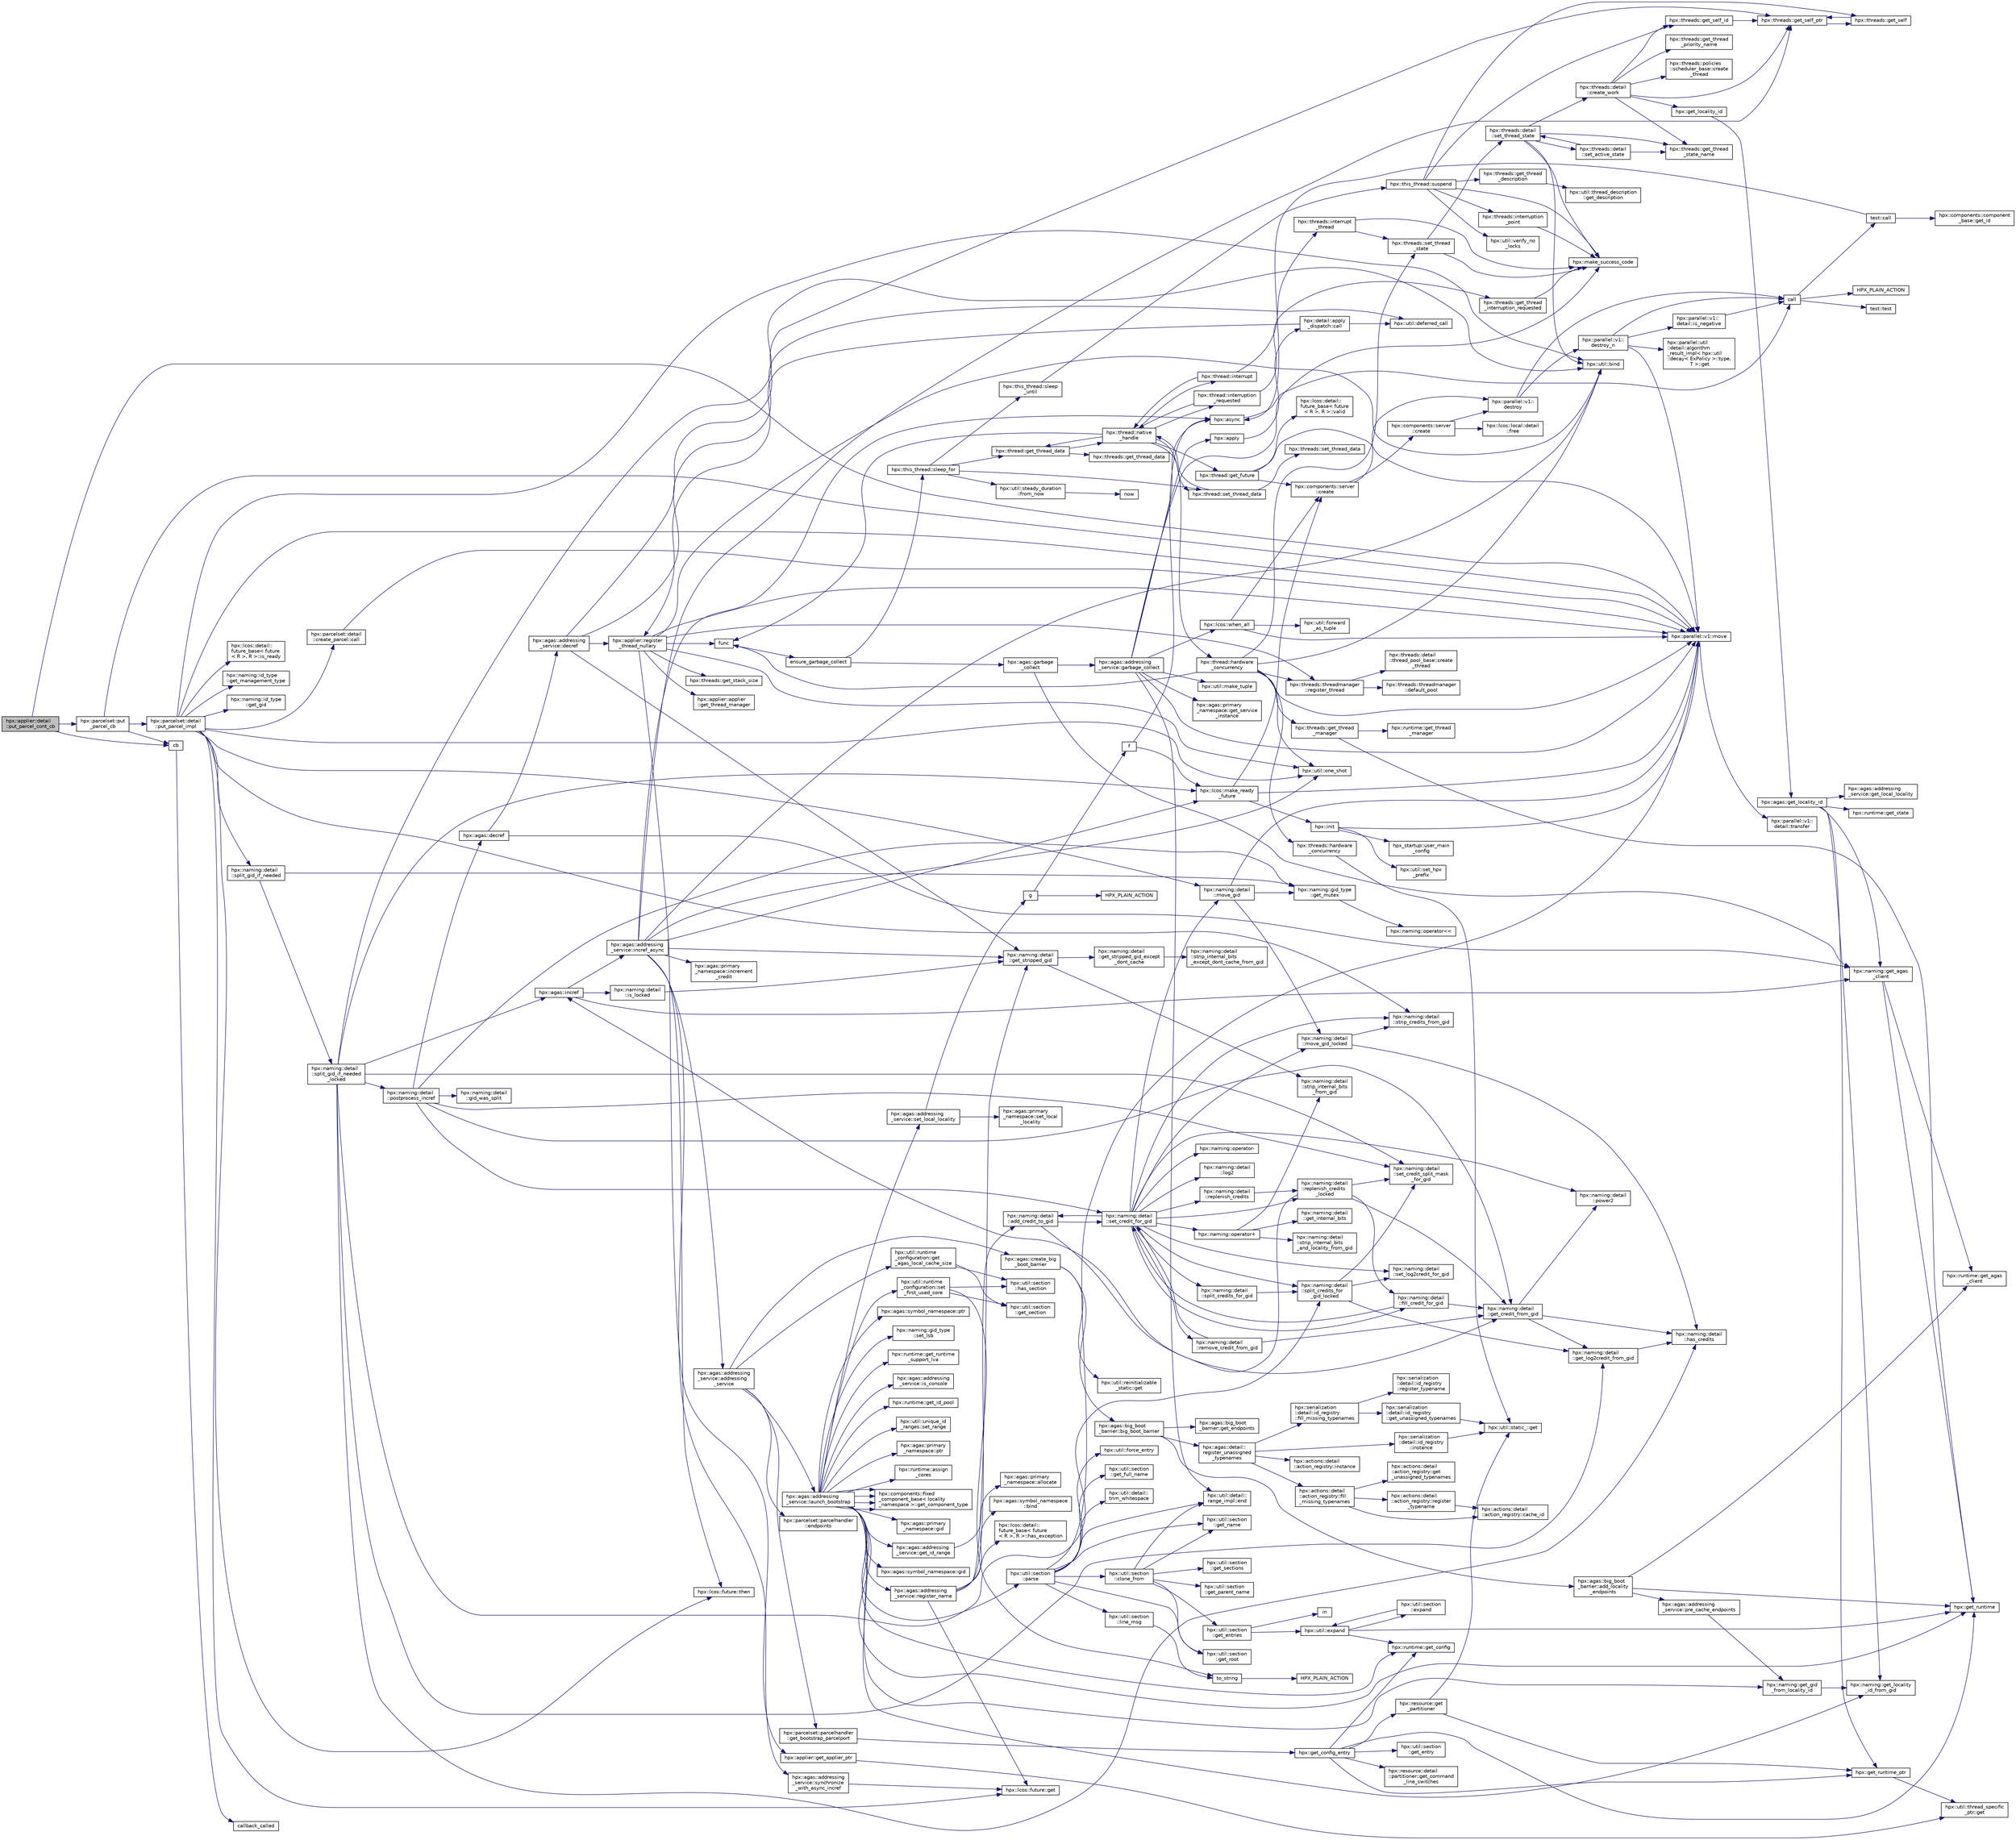 digraph "hpx::applier::detail::put_parcel_cont_cb"
{
  edge [fontname="Helvetica",fontsize="10",labelfontname="Helvetica",labelfontsize="10"];
  node [fontname="Helvetica",fontsize="10",shape=record];
  rankdir="LR";
  Node1343 [label="hpx::applier::detail\l::put_parcel_cont_cb",height=0.2,width=0.4,color="black", fillcolor="grey75", style="filled", fontcolor="black"];
  Node1343 -> Node1344 [color="midnightblue",fontsize="10",style="solid",fontname="Helvetica"];
  Node1344 [label="hpx::parcelset::put\l_parcel_cb",height=0.2,width=0.4,color="black", fillcolor="white", style="filled",URL="$d4/d41/namespacehpx_1_1parcelset.html#a44a60f48094a44cbb7f52b7807dc56ff"];
  Node1344 -> Node1345 [color="midnightblue",fontsize="10",style="solid",fontname="Helvetica"];
  Node1345 [label="hpx::parcelset::detail\l::put_parcel_impl",height=0.2,width=0.4,color="black", fillcolor="white", style="filled",URL="$dc/d4e/namespacehpx_1_1parcelset_1_1detail.html#a0dfe29365976960c7f5db6388e8ce603"];
  Node1345 -> Node1346 [color="midnightblue",fontsize="10",style="solid",fontname="Helvetica"];
  Node1346 [label="hpx::naming::id_type\l::get_management_type",height=0.2,width=0.4,color="black", fillcolor="white", style="filled",URL="$db/dee/structhpx_1_1naming_1_1id__type.html#a84fabf15e9dc17e27f7e58c8a4d05cff"];
  Node1345 -> Node1347 [color="midnightblue",fontsize="10",style="solid",fontname="Helvetica"];
  Node1347 [label="hpx::naming::id_type\l::get_gid",height=0.2,width=0.4,color="black", fillcolor="white", style="filled",URL="$db/dee/structhpx_1_1naming_1_1id__type.html#a0375af42ca6b0ff79e627d91bfae571b"];
  Node1345 -> Node1348 [color="midnightblue",fontsize="10",style="solid",fontname="Helvetica"];
  Node1348 [label="hpx::naming::detail\l::strip_credits_from_gid",height=0.2,width=0.4,color="black", fillcolor="white", style="filled",URL="$d5/d18/namespacehpx_1_1naming_1_1detail.html#a422b12b60e5f7844b224dd68cf8cae8e"];
  Node1345 -> Node1349 [color="midnightblue",fontsize="10",style="solid",fontname="Helvetica"];
  Node1349 [label="hpx::parcelset::detail\l::create_parcel::call",height=0.2,width=0.4,color="black", fillcolor="white", style="filled",URL="$d1/d78/structhpx_1_1parcelset_1_1detail_1_1create__parcel.html#a62b65942f923f68ecf7217b8d48c1157"];
  Node1349 -> Node1350 [color="midnightblue",fontsize="10",style="solid",fontname="Helvetica"];
  Node1350 [label="hpx::parallel::v1::move",height=0.2,width=0.4,color="black", fillcolor="white", style="filled",URL="$db/db9/namespacehpx_1_1parallel_1_1v1.html#aa7c4ede081ce786c9d1eb1adff495cfc"];
  Node1350 -> Node1351 [color="midnightblue",fontsize="10",style="solid",fontname="Helvetica"];
  Node1351 [label="hpx::parallel::v1::\ldetail::transfer",height=0.2,width=0.4,color="black", fillcolor="white", style="filled",URL="$d2/ddd/namespacehpx_1_1parallel_1_1v1_1_1detail.html#ab1b56a05e1885ca7cc7ffa1804dd2f3c"];
  Node1345 -> Node1350 [color="midnightblue",fontsize="10",style="solid",fontname="Helvetica"];
  Node1345 -> Node1352 [color="midnightblue",fontsize="10",style="solid",fontname="Helvetica"];
  Node1352 [label="hpx::naming::detail\l::move_gid",height=0.2,width=0.4,color="black", fillcolor="white", style="filled",URL="$d5/d18/namespacehpx_1_1naming_1_1detail.html#aade6b5eb4f9361377b0a427cd8bffdca"];
  Node1352 -> Node1353 [color="midnightblue",fontsize="10",style="solid",fontname="Helvetica"];
  Node1353 [label="hpx::naming::gid_type\l::get_mutex",height=0.2,width=0.4,color="black", fillcolor="white", style="filled",URL="$d3/d67/structhpx_1_1naming_1_1gid__type.html#a25f1f7d247b4ec6e77e577400bbbc18f"];
  Node1353 -> Node1354 [color="midnightblue",fontsize="10",style="solid",fontname="Helvetica"];
  Node1354 [label="hpx::naming::operator\<\<",height=0.2,width=0.4,color="black", fillcolor="white", style="filled",URL="$d4/dc9/namespacehpx_1_1naming.html#ad9103d927583be9fcc218e045ad2a6e6"];
  Node1352 -> Node1355 [color="midnightblue",fontsize="10",style="solid",fontname="Helvetica"];
  Node1355 [label="hpx::naming::detail\l::move_gid_locked",height=0.2,width=0.4,color="black", fillcolor="white", style="filled",URL="$d5/d18/namespacehpx_1_1naming_1_1detail.html#ade50f3a7ea7970594a107017d9781f45"];
  Node1355 -> Node1356 [color="midnightblue",fontsize="10",style="solid",fontname="Helvetica"];
  Node1356 [label="hpx::naming::detail\l::has_credits",height=0.2,width=0.4,color="black", fillcolor="white", style="filled",URL="$d5/d18/namespacehpx_1_1naming_1_1detail.html#afb823cf706d95f298c25af22fe39653b"];
  Node1355 -> Node1348 [color="midnightblue",fontsize="10",style="solid",fontname="Helvetica"];
  Node1352 -> Node1350 [color="midnightblue",fontsize="10",style="solid",fontname="Helvetica"];
  Node1345 -> Node1357 [color="midnightblue",fontsize="10",style="solid",fontname="Helvetica"];
  Node1357 [label="hpx::naming::detail\l::split_gid_if_needed",height=0.2,width=0.4,color="black", fillcolor="white", style="filled",URL="$d5/d18/namespacehpx_1_1naming_1_1detail.html#a106949fcb9087fb6bdca67d048d6568f"];
  Node1357 -> Node1353 [color="midnightblue",fontsize="10",style="solid",fontname="Helvetica"];
  Node1357 -> Node1358 [color="midnightblue",fontsize="10",style="solid",fontname="Helvetica"];
  Node1358 [label="hpx::naming::detail\l::split_gid_if_needed\l_locked",height=0.2,width=0.4,color="black", fillcolor="white", style="filled",URL="$d5/d18/namespacehpx_1_1naming_1_1detail.html#a8a41d874bb719f702a76d483293d9d56"];
  Node1358 -> Node1356 [color="midnightblue",fontsize="10",style="solid",fontname="Helvetica"];
  Node1358 -> Node1359 [color="midnightblue",fontsize="10",style="solid",fontname="Helvetica"];
  Node1359 [label="hpx::naming::detail\l::get_log2credit_from_gid",height=0.2,width=0.4,color="black", fillcolor="white", style="filled",URL="$d5/d18/namespacehpx_1_1naming_1_1detail.html#a65b5a75f9576e0c15d372d20f0ed37d0"];
  Node1359 -> Node1356 [color="midnightblue",fontsize="10",style="solid",fontname="Helvetica"];
  Node1358 -> Node1360 [color="midnightblue",fontsize="10",style="solid",fontname="Helvetica"];
  Node1360 [label="hpx::naming::detail\l::set_credit_split_mask\l_for_gid",height=0.2,width=0.4,color="black", fillcolor="white", style="filled",URL="$d5/d18/namespacehpx_1_1naming_1_1detail.html#a514fb4fd603d267bd438c27ea2fb1e7d"];
  Node1358 -> Node1361 [color="midnightblue",fontsize="10",style="solid",fontname="Helvetica"];
  Node1361 [label="hpx::agas::incref",height=0.2,width=0.4,color="black", fillcolor="white", style="filled",URL="$dc/d54/namespacehpx_1_1agas.html#aad81d2ea721c1a5692e243ef07bf164f"];
  Node1361 -> Node1362 [color="midnightblue",fontsize="10",style="solid",fontname="Helvetica"];
  Node1362 [label="hpx::naming::detail\l::is_locked",height=0.2,width=0.4,color="black", fillcolor="white", style="filled",URL="$d5/d18/namespacehpx_1_1naming_1_1detail.html#a721ab5a11bd11a37b0c905ea3fe0a6d7"];
  Node1362 -> Node1363 [color="midnightblue",fontsize="10",style="solid",fontname="Helvetica"];
  Node1363 [label="hpx::naming::detail\l::get_stripped_gid",height=0.2,width=0.4,color="black", fillcolor="white", style="filled",URL="$d5/d18/namespacehpx_1_1naming_1_1detail.html#ad3a849cb7ebd5dccf9aefadccc21dd89"];
  Node1363 -> Node1364 [color="midnightblue",fontsize="10",style="solid",fontname="Helvetica"];
  Node1364 [label="hpx::naming::detail\l::strip_internal_bits\l_from_gid",height=0.2,width=0.4,color="black", fillcolor="white", style="filled",URL="$d5/d18/namespacehpx_1_1naming_1_1detail.html#a95cca4d4bc82a9da3e804b225b03dfaf"];
  Node1363 -> Node1365 [color="midnightblue",fontsize="10",style="solid",fontname="Helvetica"];
  Node1365 [label="hpx::naming::detail\l::get_stripped_gid_except\l_dont_cache",height=0.2,width=0.4,color="black", fillcolor="white", style="filled",URL="$d5/d18/namespacehpx_1_1naming_1_1detail.html#a1ab848588112d0f7fac377a15692c9cc"];
  Node1365 -> Node1366 [color="midnightblue",fontsize="10",style="solid",fontname="Helvetica"];
  Node1366 [label="hpx::naming::detail\l::strip_internal_bits\l_except_dont_cache_from_gid",height=0.2,width=0.4,color="black", fillcolor="white", style="filled",URL="$d5/d18/namespacehpx_1_1naming_1_1detail.html#aabeb51a92376c6bfb9cf31bf9ff0c4cc"];
  Node1361 -> Node1367 [color="midnightblue",fontsize="10",style="solid",fontname="Helvetica"];
  Node1367 [label="hpx::naming::get_agas\l_client",height=0.2,width=0.4,color="black", fillcolor="white", style="filled",URL="$d4/dc9/namespacehpx_1_1naming.html#a0408fffd5d34b620712a801b0ae3b032"];
  Node1367 -> Node1368 [color="midnightblue",fontsize="10",style="solid",fontname="Helvetica"];
  Node1368 [label="hpx::get_runtime",height=0.2,width=0.4,color="black", fillcolor="white", style="filled",URL="$d8/d83/namespacehpx.html#aef902cc6c7dd3b9fbadf34d1e850a070"];
  Node1367 -> Node1369 [color="midnightblue",fontsize="10",style="solid",fontname="Helvetica"];
  Node1369 [label="hpx::runtime::get_agas\l_client",height=0.2,width=0.4,color="black", fillcolor="white", style="filled",URL="$d0/d7b/classhpx_1_1runtime.html#aeb5dddd30d6b9861669af8ad44d1a96a"];
  Node1361 -> Node1370 [color="midnightblue",fontsize="10",style="solid",fontname="Helvetica"];
  Node1370 [label="hpx::agas::addressing\l_service::incref_async",height=0.2,width=0.4,color="black", fillcolor="white", style="filled",URL="$db/d58/structhpx_1_1agas_1_1addressing__service.html#adae9df2634cf648f129f203c3678c1c1",tooltip="Increment the global reference count for the given id. "];
  Node1370 -> Node1363 [color="midnightblue",fontsize="10",style="solid",fontname="Helvetica"];
  Node1370 -> Node1371 [color="midnightblue",fontsize="10",style="solid",fontname="Helvetica"];
  Node1371 [label="hpx::threads::get_self_ptr",height=0.2,width=0.4,color="black", fillcolor="white", style="filled",URL="$d7/d28/namespacehpx_1_1threads.html#a22877ae347ad884cde3a51397dad6c53"];
  Node1371 -> Node1372 [color="midnightblue",fontsize="10",style="solid",fontname="Helvetica"];
  Node1372 [label="hpx::threads::get_self",height=0.2,width=0.4,color="black", fillcolor="white", style="filled",URL="$d7/d28/namespacehpx_1_1threads.html#a07daf4d6d29233f20d66d41ab7b5b8e8"];
  Node1372 -> Node1371 [color="midnightblue",fontsize="10",style="solid",fontname="Helvetica"];
  Node1370 -> Node1373 [color="midnightblue",fontsize="10",style="solid",fontname="Helvetica"];
  Node1373 [label="hpx::agas::addressing\l_service::addressing\l_service",height=0.2,width=0.4,color="black", fillcolor="white", style="filled",URL="$db/d58/structhpx_1_1agas_1_1addressing__service.html#a4cd885b12c530009f44f7372c197d54f"];
  Node1373 -> Node1374 [color="midnightblue",fontsize="10",style="solid",fontname="Helvetica"];
  Node1374 [label="hpx::util::runtime\l_configuration::get\l_agas_local_cache_size",height=0.2,width=0.4,color="black", fillcolor="white", style="filled",URL="$d8/d70/classhpx_1_1util_1_1runtime__configuration.html#a5fc409d10bc5e063fde7992fb2d8eefe"];
  Node1374 -> Node1375 [color="midnightblue",fontsize="10",style="solid",fontname="Helvetica"];
  Node1375 [label="hpx::util::section\l::has_section",height=0.2,width=0.4,color="black", fillcolor="white", style="filled",URL="$dd/de4/classhpx_1_1util_1_1section.html#a2ef0091925e5c2e3fda235bff644cdb4"];
  Node1374 -> Node1376 [color="midnightblue",fontsize="10",style="solid",fontname="Helvetica"];
  Node1376 [label="hpx::util::section\l::get_section",height=0.2,width=0.4,color="black", fillcolor="white", style="filled",URL="$dd/de4/classhpx_1_1util_1_1section.html#a3506cc01fb5453b2176f4747352c5517"];
  Node1373 -> Node1377 [color="midnightblue",fontsize="10",style="solid",fontname="Helvetica"];
  Node1377 [label="hpx::parcelset::parcelhandler\l::get_bootstrap_parcelport",height=0.2,width=0.4,color="black", fillcolor="white", style="filled",URL="$d4/d2f/classhpx_1_1parcelset_1_1parcelhandler.html#aac412291f000080f2496f288b97b7859"];
  Node1377 -> Node1378 [color="midnightblue",fontsize="10",style="solid",fontname="Helvetica"];
  Node1378 [label="hpx::get_config_entry",height=0.2,width=0.4,color="black", fillcolor="white", style="filled",URL="$d8/d83/namespacehpx.html#a097240e6744bc8905f708932da401835",tooltip="Retrieve the string value of a configuration entry given by key. "];
  Node1378 -> Node1379 [color="midnightblue",fontsize="10",style="solid",fontname="Helvetica"];
  Node1379 [label="hpx::get_runtime_ptr",height=0.2,width=0.4,color="black", fillcolor="white", style="filled",URL="$d8/d83/namespacehpx.html#af29daf2bb3e01b4d6495a1742b6cce64"];
  Node1379 -> Node1380 [color="midnightblue",fontsize="10",style="solid",fontname="Helvetica"];
  Node1380 [label="hpx::util::thread_specific\l_ptr::get",height=0.2,width=0.4,color="black", fillcolor="white", style="filled",URL="$d4/d4c/structhpx_1_1util_1_1thread__specific__ptr.html#a3b27d8520710478aa41d1f74206bdba9"];
  Node1378 -> Node1368 [color="midnightblue",fontsize="10",style="solid",fontname="Helvetica"];
  Node1378 -> Node1381 [color="midnightblue",fontsize="10",style="solid",fontname="Helvetica"];
  Node1381 [label="hpx::runtime::get_config",height=0.2,width=0.4,color="black", fillcolor="white", style="filled",URL="$d0/d7b/classhpx_1_1runtime.html#a0bfe0241e54b1fe1dd4ec181d944de43",tooltip="access configuration information "];
  Node1378 -> Node1382 [color="midnightblue",fontsize="10",style="solid",fontname="Helvetica"];
  Node1382 [label="hpx::util::section\l::get_entry",height=0.2,width=0.4,color="black", fillcolor="white", style="filled",URL="$dd/de4/classhpx_1_1util_1_1section.html#a02ac2ca2a4490347405dec03df46af88"];
  Node1378 -> Node1383 [color="midnightblue",fontsize="10",style="solid",fontname="Helvetica"];
  Node1383 [label="hpx::resource::get\l_partitioner",height=0.2,width=0.4,color="black", fillcolor="white", style="filled",URL="$dd/da5/namespacehpx_1_1resource.html#af91354c369d9a22a00581d6b6da7d0ee"];
  Node1383 -> Node1384 [color="midnightblue",fontsize="10",style="solid",fontname="Helvetica"];
  Node1384 [label="hpx::util::static_::get",height=0.2,width=0.4,color="black", fillcolor="white", style="filled",URL="$d3/dbb/structhpx_1_1util_1_1static__.html#a2967c633948a3bf17a3b5405ef5a8318"];
  Node1383 -> Node1379 [color="midnightblue",fontsize="10",style="solid",fontname="Helvetica"];
  Node1378 -> Node1385 [color="midnightblue",fontsize="10",style="solid",fontname="Helvetica"];
  Node1385 [label="hpx::resource::detail\l::partitioner::get_command\l_line_switches",height=0.2,width=0.4,color="black", fillcolor="white", style="filled",URL="$d0/dab/classhpx_1_1resource_1_1detail_1_1partitioner.html#a16fe01dd59b2c89bd556788b5713522e"];
  Node1373 -> Node1386 [color="midnightblue",fontsize="10",style="solid",fontname="Helvetica"];
  Node1386 [label="hpx::agas::create_big\l_boot_barrier",height=0.2,width=0.4,color="black", fillcolor="white", style="filled",URL="$dc/d54/namespacehpx_1_1agas.html#a272f64deb448ea9613501a5b3458a57f"];
  Node1386 -> Node1387 [color="midnightblue",fontsize="10",style="solid",fontname="Helvetica"];
  Node1387 [label="hpx::util::reinitializable\l_static::get",height=0.2,width=0.4,color="black", fillcolor="white", style="filled",URL="$d2/db7/structhpx_1_1util_1_1reinitializable__static.html#a2c616d22a193ed9d3b0b58d4203b3809"];
  Node1386 -> Node1388 [color="midnightblue",fontsize="10",style="solid",fontname="Helvetica"];
  Node1388 [label="hpx::agas::big_boot\l_barrier::big_boot_barrier",height=0.2,width=0.4,color="black", fillcolor="white", style="filled",URL="$d8/db6/structhpx_1_1agas_1_1big__boot__barrier.html#ab00f39b77e1ae054dddeab796ac49a07"];
  Node1388 -> Node1389 [color="midnightblue",fontsize="10",style="solid",fontname="Helvetica"];
  Node1389 [label="hpx::agas::detail::\lregister_unassigned\l_typenames",height=0.2,width=0.4,color="black", fillcolor="white", style="filled",URL="$dd/dd0/namespacehpx_1_1agas_1_1detail.html#a69a4d9fbe321b26f2eeeacaae98c05bb"];
  Node1389 -> Node1390 [color="midnightblue",fontsize="10",style="solid",fontname="Helvetica"];
  Node1390 [label="hpx::serialization\l::detail::id_registry\l::instance",height=0.2,width=0.4,color="black", fillcolor="white", style="filled",URL="$dc/d9a/classhpx_1_1serialization_1_1detail_1_1id__registry.html#ab5118609f28337b2a71e7ac63399a2dc"];
  Node1390 -> Node1384 [color="midnightblue",fontsize="10",style="solid",fontname="Helvetica"];
  Node1389 -> Node1391 [color="midnightblue",fontsize="10",style="solid",fontname="Helvetica"];
  Node1391 [label="hpx::serialization\l::detail::id_registry\l::fill_missing_typenames",height=0.2,width=0.4,color="black", fillcolor="white", style="filled",URL="$dc/d9a/classhpx_1_1serialization_1_1detail_1_1id__registry.html#a80cd98a900de5a5347cf51ab710ed1be"];
  Node1391 -> Node1392 [color="midnightblue",fontsize="10",style="solid",fontname="Helvetica"];
  Node1392 [label="hpx::serialization\l::detail::id_registry\l::get_unassigned_typenames",height=0.2,width=0.4,color="black", fillcolor="white", style="filled",URL="$dc/d9a/classhpx_1_1serialization_1_1detail_1_1id__registry.html#a667f38001517e0031e3421b1f6719baf"];
  Node1392 -> Node1384 [color="midnightblue",fontsize="10",style="solid",fontname="Helvetica"];
  Node1391 -> Node1393 [color="midnightblue",fontsize="10",style="solid",fontname="Helvetica"];
  Node1393 [label="hpx::serialization\l::detail::id_registry\l::register_typename",height=0.2,width=0.4,color="black", fillcolor="white", style="filled",URL="$dc/d9a/classhpx_1_1serialization_1_1detail_1_1id__registry.html#a3ecf46288bd104ca800605842a269fd6"];
  Node1389 -> Node1394 [color="midnightblue",fontsize="10",style="solid",fontname="Helvetica"];
  Node1394 [label="hpx::actions::detail\l::action_registry::instance",height=0.2,width=0.4,color="black", fillcolor="white", style="filled",URL="$d6/d07/structhpx_1_1actions_1_1detail_1_1action__registry.html#a4d8a8074f8a91fdc5a62e8067ef6472c"];
  Node1389 -> Node1395 [color="midnightblue",fontsize="10",style="solid",fontname="Helvetica"];
  Node1395 [label="hpx::actions::detail\l::action_registry::fill\l_missing_typenames",height=0.2,width=0.4,color="black", fillcolor="white", style="filled",URL="$d6/d07/structhpx_1_1actions_1_1detail_1_1action__registry.html#ad0b2659af6636d76d4b39d64eac81e3c"];
  Node1395 -> Node1396 [color="midnightblue",fontsize="10",style="solid",fontname="Helvetica"];
  Node1396 [label="hpx::actions::detail\l::action_registry::get\l_unassigned_typenames",height=0.2,width=0.4,color="black", fillcolor="white", style="filled",URL="$d6/d07/structhpx_1_1actions_1_1detail_1_1action__registry.html#a5216619c74ba5ee2d7a82626fe3f42cd"];
  Node1395 -> Node1397 [color="midnightblue",fontsize="10",style="solid",fontname="Helvetica"];
  Node1397 [label="hpx::actions::detail\l::action_registry::register\l_typename",height=0.2,width=0.4,color="black", fillcolor="white", style="filled",URL="$d6/d07/structhpx_1_1actions_1_1detail_1_1action__registry.html#a7352d14b8ad4d97a880c8ff247f0e04a"];
  Node1397 -> Node1398 [color="midnightblue",fontsize="10",style="solid",fontname="Helvetica"];
  Node1398 [label="hpx::actions::detail\l::action_registry::cache_id",height=0.2,width=0.4,color="black", fillcolor="white", style="filled",URL="$d6/d07/structhpx_1_1actions_1_1detail_1_1action__registry.html#a241539d91aa05a0cb41e6949b4f7ffb6"];
  Node1395 -> Node1398 [color="midnightblue",fontsize="10",style="solid",fontname="Helvetica"];
  Node1388 -> Node1399 [color="midnightblue",fontsize="10",style="solid",fontname="Helvetica"];
  Node1399 [label="hpx::agas::big_boot\l_barrier::add_locality\l_endpoints",height=0.2,width=0.4,color="black", fillcolor="white", style="filled",URL="$d8/db6/structhpx_1_1agas_1_1big__boot__barrier.html#aedb4d5066f5ee188b4b2e7476bde8f35"];
  Node1399 -> Node1368 [color="midnightblue",fontsize="10",style="solid",fontname="Helvetica"];
  Node1399 -> Node1369 [color="midnightblue",fontsize="10",style="solid",fontname="Helvetica"];
  Node1399 -> Node1400 [color="midnightblue",fontsize="10",style="solid",fontname="Helvetica"];
  Node1400 [label="hpx::agas::addressing\l_service::pre_cache_endpoints",height=0.2,width=0.4,color="black", fillcolor="white", style="filled",URL="$db/d58/structhpx_1_1agas_1_1addressing__service.html#a9384e7f70c49705ea11e55718c144ee4"];
  Node1400 -> Node1401 [color="midnightblue",fontsize="10",style="solid",fontname="Helvetica"];
  Node1401 [label="hpx::naming::get_gid\l_from_locality_id",height=0.2,width=0.4,color="black", fillcolor="white", style="filled",URL="$d4/dc9/namespacehpx_1_1naming.html#ae50a3ecdb5854b6a25a556ebc9830541"];
  Node1401 -> Node1402 [color="midnightblue",fontsize="10",style="solid",fontname="Helvetica"];
  Node1402 [label="hpx::naming::get_locality\l_id_from_gid",height=0.2,width=0.4,color="black", fillcolor="white", style="filled",URL="$d4/dc9/namespacehpx_1_1naming.html#a7fd43037784560bd04fda9b49e33529f"];
  Node1388 -> Node1403 [color="midnightblue",fontsize="10",style="solid",fontname="Helvetica"];
  Node1403 [label="hpx::agas::big_boot\l_barrier::get_endpoints",height=0.2,width=0.4,color="black", fillcolor="white", style="filled",URL="$d8/db6/structhpx_1_1agas_1_1big__boot__barrier.html#a019606b912a47e77062cd7de28adb428"];
  Node1373 -> Node1404 [color="midnightblue",fontsize="10",style="solid",fontname="Helvetica"];
  Node1404 [label="hpx::parcelset::parcelhandler\l::endpoints",height=0.2,width=0.4,color="black", fillcolor="white", style="filled",URL="$d4/d2f/classhpx_1_1parcelset_1_1parcelhandler.html#a7a79973ee047c9a655e7517b89d78558",tooltip="return the endpoints associated with this parcelhandler "];
  Node1373 -> Node1405 [color="midnightblue",fontsize="10",style="solid",fontname="Helvetica"];
  Node1405 [label="hpx::agas::addressing\l_service::launch_bootstrap",height=0.2,width=0.4,color="black", fillcolor="white", style="filled",URL="$db/d58/structhpx_1_1agas_1_1addressing__service.html#a664380be3597d3ca31677b2ae5800e76"];
  Node1405 -> Node1406 [color="midnightblue",fontsize="10",style="solid",fontname="Helvetica"];
  Node1406 [label="hpx::agas::primary\l_namespace::ptr",height=0.2,width=0.4,color="black", fillcolor="white", style="filled",URL="$d1/d43/structhpx_1_1agas_1_1primary__namespace.html#a977601f2c79f10b3aef3db56fb3aad0d"];
  Node1405 -> Node1368 [color="midnightblue",fontsize="10",style="solid",fontname="Helvetica"];
  Node1405 -> Node1401 [color="midnightblue",fontsize="10",style="solid",fontname="Helvetica"];
  Node1405 -> Node1407 [color="midnightblue",fontsize="10",style="solid",fontname="Helvetica"];
  Node1407 [label="hpx::agas::addressing\l_service::set_local_locality",height=0.2,width=0.4,color="black", fillcolor="white", style="filled",URL="$db/d58/structhpx_1_1agas_1_1addressing__service.html#a262a9982f31caacd5c605b643f2cc081"];
  Node1407 -> Node1408 [color="midnightblue",fontsize="10",style="solid",fontname="Helvetica"];
  Node1408 [label="g",height=0.2,width=0.4,color="black", fillcolor="white", style="filled",URL="$da/d17/cxx11__noexcept_8cpp.html#a96f5ebe659f57f5faa7343c54f8ea39a"];
  Node1408 -> Node1409 [color="midnightblue",fontsize="10",style="solid",fontname="Helvetica"];
  Node1409 [label="f",height=0.2,width=0.4,color="black", fillcolor="white", style="filled",URL="$d4/d13/async__unwrap__1037_8cpp.html#a02a6b0b4f77af9f69a841dc8262b0cd0"];
  Node1409 -> Node1410 [color="midnightblue",fontsize="10",style="solid",fontname="Helvetica"];
  Node1410 [label="hpx::async",height=0.2,width=0.4,color="black", fillcolor="white", style="filled",URL="$d8/d83/namespacehpx.html#acb7d8e37b73b823956ce144f9a57eaa4"];
  Node1410 -> Node1411 [color="midnightblue",fontsize="10",style="solid",fontname="Helvetica"];
  Node1411 [label="call",height=0.2,width=0.4,color="black", fillcolor="white", style="filled",URL="$d2/d67/promise__1620_8cpp.html#a58357f0b82bc761e1d0b9091ed563a70"];
  Node1411 -> Node1412 [color="midnightblue",fontsize="10",style="solid",fontname="Helvetica"];
  Node1412 [label="test::test",height=0.2,width=0.4,color="black", fillcolor="white", style="filled",URL="$d8/d89/structtest.html#ab42d5ece712d716b04cb3f686f297a26"];
  Node1411 -> Node1413 [color="midnightblue",fontsize="10",style="solid",fontname="Helvetica"];
  Node1413 [label="HPX_PLAIN_ACTION",height=0.2,width=0.4,color="black", fillcolor="white", style="filled",URL="$d2/d67/promise__1620_8cpp.html#ab96aab827a4b1fcaf66cfe0ba83fef23"];
  Node1411 -> Node1414 [color="midnightblue",fontsize="10",style="solid",fontname="Helvetica"];
  Node1414 [label="test::call",height=0.2,width=0.4,color="black", fillcolor="white", style="filled",URL="$d8/d89/structtest.html#aeb29e7ed6518b9426ccf1344c52620ae"];
  Node1414 -> Node1410 [color="midnightblue",fontsize="10",style="solid",fontname="Helvetica"];
  Node1414 -> Node1415 [color="midnightblue",fontsize="10",style="solid",fontname="Helvetica"];
  Node1415 [label="hpx::components::component\l_base::get_id",height=0.2,width=0.4,color="black", fillcolor="white", style="filled",URL="$d2/de6/classhpx_1_1components_1_1component__base.html#a4c8fd93514039bdf01c48d66d82b19cd"];
  Node1409 -> Node1416 [color="midnightblue",fontsize="10",style="solid",fontname="Helvetica"];
  Node1416 [label="hpx::lcos::make_ready\l_future",height=0.2,width=0.4,color="black", fillcolor="white", style="filled",URL="$d2/dc9/namespacehpx_1_1lcos.html#a42997564ddfde91d475b8a2cea8f53e4"];
  Node1416 -> Node1417 [color="midnightblue",fontsize="10",style="solid",fontname="Helvetica"];
  Node1417 [label="hpx::init",height=0.2,width=0.4,color="black", fillcolor="white", style="filled",URL="$d8/d83/namespacehpx.html#a3c694ea960b47c56b33351ba16e3d76b",tooltip="Main entry point for launching the HPX runtime system. "];
  Node1417 -> Node1418 [color="midnightblue",fontsize="10",style="solid",fontname="Helvetica"];
  Node1418 [label="hpx::util::set_hpx\l_prefix",height=0.2,width=0.4,color="black", fillcolor="white", style="filled",URL="$df/dad/namespacehpx_1_1util.html#ae40a23c1ba0a48d9304dcf717a95793e"];
  Node1417 -> Node1419 [color="midnightblue",fontsize="10",style="solid",fontname="Helvetica"];
  Node1419 [label="hpx_startup::user_main\l_config",height=0.2,width=0.4,color="black", fillcolor="white", style="filled",URL="$d3/dd2/namespacehpx__startup.html#aaac571d88bd3912a4225a23eb3261637"];
  Node1417 -> Node1350 [color="midnightblue",fontsize="10",style="solid",fontname="Helvetica"];
  Node1416 -> Node1420 [color="midnightblue",fontsize="10",style="solid",fontname="Helvetica"];
  Node1420 [label="hpx::components::server\l::create",height=0.2,width=0.4,color="black", fillcolor="white", style="filled",URL="$d2/da2/namespacehpx_1_1components_1_1server.html#ac776c89f3d68ceb910e8cee9fa937ab4",tooltip="Create arrays of components using their default constructor. "];
  Node1420 -> Node1421 [color="midnightblue",fontsize="10",style="solid",fontname="Helvetica"];
  Node1421 [label="hpx::components::server\l::create",height=0.2,width=0.4,color="black", fillcolor="white", style="filled",URL="$d2/da2/namespacehpx_1_1components_1_1server.html#a77d26de181c97b444565e230577981bd"];
  Node1421 -> Node1422 [color="midnightblue",fontsize="10",style="solid",fontname="Helvetica"];
  Node1422 [label="hpx::lcos::local::detail\l::free",height=0.2,width=0.4,color="black", fillcolor="white", style="filled",URL="$d4/dcb/namespacehpx_1_1lcos_1_1local_1_1detail.html#a55a940f019734e9bb045dc123cd80e48"];
  Node1421 -> Node1423 [color="midnightblue",fontsize="10",style="solid",fontname="Helvetica"];
  Node1423 [label="hpx::parallel::v1::\ldestroy",height=0.2,width=0.4,color="black", fillcolor="white", style="filled",URL="$db/db9/namespacehpx_1_1parallel_1_1v1.html#acf303558375048e8a7cc9a2c2e09477f"];
  Node1423 -> Node1411 [color="midnightblue",fontsize="10",style="solid",fontname="Helvetica"];
  Node1423 -> Node1424 [color="midnightblue",fontsize="10",style="solid",fontname="Helvetica"];
  Node1424 [label="hpx::parallel::v1::\ldestroy_n",height=0.2,width=0.4,color="black", fillcolor="white", style="filled",URL="$db/db9/namespacehpx_1_1parallel_1_1v1.html#a71d0691132a300690163f5636bcd5bd3"];
  Node1424 -> Node1425 [color="midnightblue",fontsize="10",style="solid",fontname="Helvetica"];
  Node1425 [label="hpx::parallel::v1::\ldetail::is_negative",height=0.2,width=0.4,color="black", fillcolor="white", style="filled",URL="$d2/ddd/namespacehpx_1_1parallel_1_1v1_1_1detail.html#adf2e40fc4b20ad0fd442ee3118a4d527"];
  Node1425 -> Node1411 [color="midnightblue",fontsize="10",style="solid",fontname="Helvetica"];
  Node1424 -> Node1426 [color="midnightblue",fontsize="10",style="solid",fontname="Helvetica"];
  Node1426 [label="hpx::parallel::util\l::detail::algorithm\l_result_impl\< hpx::util\l::decay\< ExPolicy \>::type,\l T \>::get",height=0.2,width=0.4,color="black", fillcolor="white", style="filled",URL="$d2/d42/structhpx_1_1parallel_1_1util_1_1detail_1_1algorithm__result__impl.html#ab5b051e8ec74eff5e0e62fd63f5d377e"];
  Node1424 -> Node1350 [color="midnightblue",fontsize="10",style="solid",fontname="Helvetica"];
  Node1424 -> Node1411 [color="midnightblue",fontsize="10",style="solid",fontname="Helvetica"];
  Node1420 -> Node1423 [color="midnightblue",fontsize="10",style="solid",fontname="Helvetica"];
  Node1416 -> Node1350 [color="midnightblue",fontsize="10",style="solid",fontname="Helvetica"];
  Node1408 -> Node1427 [color="midnightblue",fontsize="10",style="solid",fontname="Helvetica"];
  Node1427 [label="HPX_PLAIN_ACTION",height=0.2,width=0.4,color="black", fillcolor="white", style="filled",URL="$d4/d13/async__unwrap__1037_8cpp.html#ab5991a65409f0229f564e4935bd7b979"];
  Node1407 -> Node1428 [color="midnightblue",fontsize="10",style="solid",fontname="Helvetica"];
  Node1428 [label="hpx::agas::primary\l_namespace::set_local\l_locality",height=0.2,width=0.4,color="black", fillcolor="white", style="filled",URL="$d1/d43/structhpx_1_1agas_1_1primary__namespace.html#aef9509edfa957ff39e62a2963e7307a9"];
  Node1405 -> Node1429 [color="midnightblue",fontsize="10",style="solid",fontname="Helvetica"];
  Node1429 [label="hpx::runtime::assign\l_cores",height=0.2,width=0.4,color="black", fillcolor="white", style="filled",URL="$d0/d7b/classhpx_1_1runtime.html#ad18888b79a4c00c211acb866abf8c750"];
  Node1405 -> Node1381 [color="midnightblue",fontsize="10",style="solid",fontname="Helvetica"];
  Node1405 -> Node1430 [color="midnightblue",fontsize="10",style="solid",fontname="Helvetica"];
  Node1430 [label="hpx::util::runtime\l_configuration::set\l_first_used_core",height=0.2,width=0.4,color="black", fillcolor="white", style="filled",URL="$d8/d70/classhpx_1_1util_1_1runtime__configuration.html#af1c585ee36a9c0503a013faaa08ad398"];
  Node1430 -> Node1375 [color="midnightblue",fontsize="10",style="solid",fontname="Helvetica"];
  Node1430 -> Node1376 [color="midnightblue",fontsize="10",style="solid",fontname="Helvetica"];
  Node1430 -> Node1431 [color="midnightblue",fontsize="10",style="solid",fontname="Helvetica"];
  Node1431 [label="to_string",height=0.2,width=0.4,color="black", fillcolor="white", style="filled",URL="$d4/d2c/make__continuation__1615_8cpp.html#acbdae3e81403e1ffc527c18dc1cd51dd"];
  Node1431 -> Node1432 [color="midnightblue",fontsize="10",style="solid",fontname="Helvetica"];
  Node1432 [label="HPX_PLAIN_ACTION",height=0.2,width=0.4,color="black", fillcolor="white", style="filled",URL="$d4/d2c/make__continuation__1615_8cpp.html#a8b2f8a7c58b490fcb1260f36bac46541"];
  Node1405 -> Node1433 [color="midnightblue",fontsize="10",style="solid",fontname="Helvetica"];
  Node1433 [label="hpx::components::fixed\l_component_base\< locality\l_namespace \>::get_component_type",height=0.2,width=0.4,color="black", fillcolor="white", style="filled",URL="$df/dfd/classhpx_1_1components_1_1fixed__component__base.html#aa87dbc5aad4f2ee3f9b8f62c6981a8c2"];
  Node1405 -> Node1434 [color="midnightblue",fontsize="10",style="solid",fontname="Helvetica"];
  Node1434 [label="hpx::agas::primary\l_namespace::gid",height=0.2,width=0.4,color="black", fillcolor="white", style="filled",URL="$d1/d43/structhpx_1_1agas_1_1primary__namespace.html#ab38b0457e706d37af52f1535877a5bfd"];
  Node1405 -> Node1433 [color="midnightblue",fontsize="10",style="solid",fontname="Helvetica"];
  Node1405 -> Node1433 [color="midnightblue",fontsize="10",style="solid",fontname="Helvetica"];
  Node1405 -> Node1435 [color="midnightblue",fontsize="10",style="solid",fontname="Helvetica"];
  Node1435 [label="hpx::agas::symbol_namespace::gid",height=0.2,width=0.4,color="black", fillcolor="white", style="filled",URL="$dd/d5e/structhpx_1_1agas_1_1symbol__namespace.html#a4b63b0ff1b7963554cbf5b8073529d53"];
  Node1405 -> Node1433 [color="midnightblue",fontsize="10",style="solid",fontname="Helvetica"];
  Node1405 -> Node1436 [color="midnightblue",fontsize="10",style="solid",fontname="Helvetica"];
  Node1436 [label="hpx::agas::symbol_namespace::ptr",height=0.2,width=0.4,color="black", fillcolor="white", style="filled",URL="$dd/d5e/structhpx_1_1agas_1_1symbol__namespace.html#a67e372d006c4c3a2a3d09640c51ccff4"];
  Node1405 -> Node1437 [color="midnightblue",fontsize="10",style="solid",fontname="Helvetica"];
  Node1437 [label="hpx::util::section\l::parse",height=0.2,width=0.4,color="black", fillcolor="white", style="filled",URL="$dd/de4/classhpx_1_1util_1_1section.html#ace8045f12ef654c88b68a2dfb0788cbd"];
  Node1437 -> Node1438 [color="midnightblue",fontsize="10",style="solid",fontname="Helvetica"];
  Node1438 [label="hpx::util::detail::\lrange_impl::end",height=0.2,width=0.4,color="black", fillcolor="white", style="filled",URL="$d4/d4a/namespacehpx_1_1util_1_1detail_1_1range__impl.html#afb2ea48b0902f52ee4d8b764807b4316"];
  Node1437 -> Node1439 [color="midnightblue",fontsize="10",style="solid",fontname="Helvetica"];
  Node1439 [label="hpx::util::detail::\ltrim_whitespace",height=0.2,width=0.4,color="black", fillcolor="white", style="filled",URL="$d2/d8e/namespacehpx_1_1util_1_1detail.html#a349c290c57fa761e4e914aafa0023bef"];
  Node1437 -> Node1440 [color="midnightblue",fontsize="10",style="solid",fontname="Helvetica"];
  Node1440 [label="hpx::util::section\l::line_msg",height=0.2,width=0.4,color="black", fillcolor="white", style="filled",URL="$dd/de4/classhpx_1_1util_1_1section.html#afcaf894b8e854536369e648038878185"];
  Node1440 -> Node1431 [color="midnightblue",fontsize="10",style="solid",fontname="Helvetica"];
  Node1437 -> Node1441 [color="midnightblue",fontsize="10",style="solid",fontname="Helvetica"];
  Node1441 [label="hpx::util::force_entry",height=0.2,width=0.4,color="black", fillcolor="white", style="filled",URL="$df/dad/namespacehpx_1_1util.html#a36f05768f2fe4d204964258716634913"];
  Node1437 -> Node1442 [color="midnightblue",fontsize="10",style="solid",fontname="Helvetica"];
  Node1442 [label="hpx::util::section\l::get_full_name",height=0.2,width=0.4,color="black", fillcolor="white", style="filled",URL="$dd/de4/classhpx_1_1util_1_1section.html#a23dfffaedaa34d9c8273410af900cbff"];
  Node1437 -> Node1443 [color="midnightblue",fontsize="10",style="solid",fontname="Helvetica"];
  Node1443 [label="hpx::util::section\l::clone_from",height=0.2,width=0.4,color="black", fillcolor="white", style="filled",URL="$dd/de4/classhpx_1_1util_1_1section.html#ac563c9cfea4ab359e599357ab775e835"];
  Node1443 -> Node1444 [color="midnightblue",fontsize="10",style="solid",fontname="Helvetica"];
  Node1444 [label="hpx::util::section\l::get_parent_name",height=0.2,width=0.4,color="black", fillcolor="white", style="filled",URL="$dd/de4/classhpx_1_1util_1_1section.html#ad103bdfb0f1d7b70a9d7a93948adc30b"];
  Node1443 -> Node1445 [color="midnightblue",fontsize="10",style="solid",fontname="Helvetica"];
  Node1445 [label="hpx::util::section\l::get_name",height=0.2,width=0.4,color="black", fillcolor="white", style="filled",URL="$dd/de4/classhpx_1_1util_1_1section.html#afbd1ab5fee15d3956ef7fba8f1966e02"];
  Node1443 -> Node1446 [color="midnightblue",fontsize="10",style="solid",fontname="Helvetica"];
  Node1446 [label="hpx::util::section\l::get_entries",height=0.2,width=0.4,color="black", fillcolor="white", style="filled",URL="$dd/de4/classhpx_1_1util_1_1section.html#a2947f576b972863e45bbcf97a14c720e"];
  Node1446 -> Node1447 [color="midnightblue",fontsize="10",style="solid",fontname="Helvetica"];
  Node1447 [label="hpx::util::expand",height=0.2,width=0.4,color="black", fillcolor="white", style="filled",URL="$df/dad/namespacehpx_1_1util.html#ac476e97ca5c1dec44106cb68a534ea22"];
  Node1447 -> Node1368 [color="midnightblue",fontsize="10",style="solid",fontname="Helvetica"];
  Node1447 -> Node1381 [color="midnightblue",fontsize="10",style="solid",fontname="Helvetica"];
  Node1447 -> Node1448 [color="midnightblue",fontsize="10",style="solid",fontname="Helvetica"];
  Node1448 [label="hpx::util::section\l::expand",height=0.2,width=0.4,color="black", fillcolor="white", style="filled",URL="$dd/de4/classhpx_1_1util_1_1section.html#aeee54430eca7e62d11765c45d1c58420"];
  Node1448 -> Node1447 [color="midnightblue",fontsize="10",style="solid",fontname="Helvetica"];
  Node1446 -> Node1449 [color="midnightblue",fontsize="10",style="solid",fontname="Helvetica"];
  Node1449 [label="in",height=0.2,width=0.4,color="black", fillcolor="white", style="filled",URL="$d5/dd8/any__serialization_8cpp.html#a050ffb438bad49c53a9fffc8fff5bff9"];
  Node1443 -> Node1438 [color="midnightblue",fontsize="10",style="solid",fontname="Helvetica"];
  Node1443 -> Node1450 [color="midnightblue",fontsize="10",style="solid",fontname="Helvetica"];
  Node1450 [label="hpx::util::section\l::get_sections",height=0.2,width=0.4,color="black", fillcolor="white", style="filled",URL="$dd/de4/classhpx_1_1util_1_1section.html#a6b2173349a087e0677d76ac09eb548f8"];
  Node1443 -> Node1451 [color="midnightblue",fontsize="10",style="solid",fontname="Helvetica"];
  Node1451 [label="hpx::util::section\l::get_root",height=0.2,width=0.4,color="black", fillcolor="white", style="filled",URL="$dd/de4/classhpx_1_1util_1_1section.html#a099b4f01861585dea488caf08fe4069b"];
  Node1437 -> Node1451 [color="midnightblue",fontsize="10",style="solid",fontname="Helvetica"];
  Node1437 -> Node1445 [color="midnightblue",fontsize="10",style="solid",fontname="Helvetica"];
  Node1437 -> Node1350 [color="midnightblue",fontsize="10",style="solid",fontname="Helvetica"];
  Node1405 -> Node1402 [color="midnightblue",fontsize="10",style="solid",fontname="Helvetica"];
  Node1405 -> Node1452 [color="midnightblue",fontsize="10",style="solid",fontname="Helvetica"];
  Node1452 [label="hpx::naming::gid_type\l::set_lsb",height=0.2,width=0.4,color="black", fillcolor="white", style="filled",URL="$d3/d67/structhpx_1_1naming_1_1gid__type.html#aa0e0758f7852bace6a58c84eacae4ddc"];
  Node1405 -> Node1453 [color="midnightblue",fontsize="10",style="solid",fontname="Helvetica"];
  Node1453 [label="hpx::runtime::get_runtime\l_support_lva",height=0.2,width=0.4,color="black", fillcolor="white", style="filled",URL="$d0/d7b/classhpx_1_1runtime.html#aa284ae9894186555459b37cef96ab1f2"];
  Node1405 -> Node1454 [color="midnightblue",fontsize="10",style="solid",fontname="Helvetica"];
  Node1454 [label="hpx::agas::addressing\l_service::register_name",height=0.2,width=0.4,color="black", fillcolor="white", style="filled",URL="$db/d58/structhpx_1_1agas_1_1addressing__service.html#a5929d7fd681a5ed692bfbeaa503fc32d",tooltip="Register a global name with a global address (id) "];
  Node1454 -> Node1455 [color="midnightblue",fontsize="10",style="solid",fontname="Helvetica"];
  Node1455 [label="hpx::agas::symbol_namespace\l::bind",height=0.2,width=0.4,color="black", fillcolor="white", style="filled",URL="$dd/d5e/structhpx_1_1agas_1_1symbol__namespace.html#a4c5b21f70ae191ad0169fe5ac06de532"];
  Node1454 -> Node1363 [color="midnightblue",fontsize="10",style="solid",fontname="Helvetica"];
  Node1454 -> Node1456 [color="midnightblue",fontsize="10",style="solid",fontname="Helvetica"];
  Node1456 [label="hpx::lcos::detail::\lfuture_base\< future\l\< R \>, R \>::has_exception",height=0.2,width=0.4,color="black", fillcolor="white", style="filled",URL="$d5/dd7/classhpx_1_1lcos_1_1detail_1_1future__base.html#aa95b01f70ad95706ae420ff1db2e5b99"];
  Node1454 -> Node1457 [color="midnightblue",fontsize="10",style="solid",fontname="Helvetica"];
  Node1457 [label="hpx::lcos::future::get",height=0.2,width=0.4,color="black", fillcolor="white", style="filled",URL="$d0/d33/classhpx_1_1lcos_1_1future.html#a8c28269486d5620ac48af349f17bb41c"];
  Node1454 -> Node1458 [color="midnightblue",fontsize="10",style="solid",fontname="Helvetica"];
  Node1458 [label="hpx::naming::detail\l::add_credit_to_gid",height=0.2,width=0.4,color="black", fillcolor="white", style="filled",URL="$d5/d18/namespacehpx_1_1naming_1_1detail.html#ab13848a91587535a393be4def980e832"];
  Node1458 -> Node1459 [color="midnightblue",fontsize="10",style="solid",fontname="Helvetica"];
  Node1459 [label="hpx::naming::detail\l::get_credit_from_gid",height=0.2,width=0.4,color="black", fillcolor="white", style="filled",URL="$d5/d18/namespacehpx_1_1naming_1_1detail.html#ae3d27efe8c838d79e29020ed7c9fa25f"];
  Node1459 -> Node1356 [color="midnightblue",fontsize="10",style="solid",fontname="Helvetica"];
  Node1459 -> Node1460 [color="midnightblue",fontsize="10",style="solid",fontname="Helvetica"];
  Node1460 [label="hpx::naming::detail\l::power2",height=0.2,width=0.4,color="black", fillcolor="white", style="filled",URL="$d5/d18/namespacehpx_1_1naming_1_1detail.html#a084e318ac378f38778c0696da8cbdaac"];
  Node1459 -> Node1359 [color="midnightblue",fontsize="10",style="solid",fontname="Helvetica"];
  Node1458 -> Node1461 [color="midnightblue",fontsize="10",style="solid",fontname="Helvetica"];
  Node1461 [label="hpx::naming::detail\l::set_credit_for_gid",height=0.2,width=0.4,color="black", fillcolor="white", style="filled",URL="$d5/d18/namespacehpx_1_1naming_1_1detail.html#a87703193ff814a4e1c912e98e655ec51"];
  Node1461 -> Node1462 [color="midnightblue",fontsize="10",style="solid",fontname="Helvetica"];
  Node1462 [label="hpx::naming::detail\l::log2",height=0.2,width=0.4,color="black", fillcolor="white", style="filled",URL="$d5/d18/namespacehpx_1_1naming_1_1detail.html#a10b972e46f78f4f24d7843d6f8554b5b"];
  Node1461 -> Node1460 [color="midnightblue",fontsize="10",style="solid",fontname="Helvetica"];
  Node1461 -> Node1463 [color="midnightblue",fontsize="10",style="solid",fontname="Helvetica"];
  Node1463 [label="hpx::naming::detail\l::set_log2credit_for_gid",height=0.2,width=0.4,color="black", fillcolor="white", style="filled",URL="$d5/d18/namespacehpx_1_1naming_1_1detail.html#ac466e44115ff62134192cea0735b147e"];
  Node1461 -> Node1348 [color="midnightblue",fontsize="10",style="solid",fontname="Helvetica"];
  Node1461 -> Node1458 [color="midnightblue",fontsize="10",style="solid",fontname="Helvetica"];
  Node1461 -> Node1464 [color="midnightblue",fontsize="10",style="solid",fontname="Helvetica"];
  Node1464 [label="hpx::naming::detail\l::remove_credit_from_gid",height=0.2,width=0.4,color="black", fillcolor="white", style="filled",URL="$d5/d18/namespacehpx_1_1naming_1_1detail.html#a3ccb4b028c2c757c0fabdfe58ac07e47"];
  Node1464 -> Node1459 [color="midnightblue",fontsize="10",style="solid",fontname="Helvetica"];
  Node1464 -> Node1461 [color="midnightblue",fontsize="10",style="solid",fontname="Helvetica"];
  Node1461 -> Node1465 [color="midnightblue",fontsize="10",style="solid",fontname="Helvetica"];
  Node1465 [label="hpx::naming::detail\l::fill_credit_for_gid",height=0.2,width=0.4,color="black", fillcolor="white", style="filled",URL="$d5/d18/namespacehpx_1_1naming_1_1detail.html#a3ec890e6a5b5c8fbd21b11dfe7e50352"];
  Node1465 -> Node1459 [color="midnightblue",fontsize="10",style="solid",fontname="Helvetica"];
  Node1465 -> Node1461 [color="midnightblue",fontsize="10",style="solid",fontname="Helvetica"];
  Node1461 -> Node1352 [color="midnightblue",fontsize="10",style="solid",fontname="Helvetica"];
  Node1461 -> Node1355 [color="midnightblue",fontsize="10",style="solid",fontname="Helvetica"];
  Node1461 -> Node1466 [color="midnightblue",fontsize="10",style="solid",fontname="Helvetica"];
  Node1466 [label="hpx::naming::detail\l::replenish_credits",height=0.2,width=0.4,color="black", fillcolor="white", style="filled",URL="$d5/d18/namespacehpx_1_1naming_1_1detail.html#aab806d937bd01894af129d3d3cbb22f4"];
  Node1466 -> Node1467 [color="midnightblue",fontsize="10",style="solid",fontname="Helvetica"];
  Node1467 [label="hpx::naming::detail\l::replenish_credits\l_locked",height=0.2,width=0.4,color="black", fillcolor="white", style="filled",URL="$d5/d18/namespacehpx_1_1naming_1_1detail.html#a011ed4fa9a2f4d4319adc54943fa03d6"];
  Node1467 -> Node1459 [color="midnightblue",fontsize="10",style="solid",fontname="Helvetica"];
  Node1467 -> Node1465 [color="midnightblue",fontsize="10",style="solid",fontname="Helvetica"];
  Node1467 -> Node1360 [color="midnightblue",fontsize="10",style="solid",fontname="Helvetica"];
  Node1467 -> Node1361 [color="midnightblue",fontsize="10",style="solid",fontname="Helvetica"];
  Node1461 -> Node1467 [color="midnightblue",fontsize="10",style="solid",fontname="Helvetica"];
  Node1461 -> Node1468 [color="midnightblue",fontsize="10",style="solid",fontname="Helvetica"];
  Node1468 [label="hpx::naming::detail\l::split_credits_for_gid",height=0.2,width=0.4,color="black", fillcolor="white", style="filled",URL="$d5/d18/namespacehpx_1_1naming_1_1detail.html#ab2f9863a9fdf1ca9b7990f6005b912be"];
  Node1468 -> Node1469 [color="midnightblue",fontsize="10",style="solid",fontname="Helvetica"];
  Node1469 [label="hpx::naming::detail\l::split_credits_for\l_gid_locked",height=0.2,width=0.4,color="black", fillcolor="white", style="filled",URL="$d5/d18/namespacehpx_1_1naming_1_1detail.html#a66dfb706e0b0fe738646b762b2b5403b"];
  Node1469 -> Node1359 [color="midnightblue",fontsize="10",style="solid",fontname="Helvetica"];
  Node1469 -> Node1463 [color="midnightblue",fontsize="10",style="solid",fontname="Helvetica"];
  Node1469 -> Node1360 [color="midnightblue",fontsize="10",style="solid",fontname="Helvetica"];
  Node1461 -> Node1469 [color="midnightblue",fontsize="10",style="solid",fontname="Helvetica"];
  Node1461 -> Node1470 [color="midnightblue",fontsize="10",style="solid",fontname="Helvetica"];
  Node1470 [label="hpx::naming::operator+",height=0.2,width=0.4,color="black", fillcolor="white", style="filled",URL="$d4/dc9/namespacehpx_1_1naming.html#a6c9fa9568261a3b3fe63b13ecc15d928"];
  Node1470 -> Node1471 [color="midnightblue",fontsize="10",style="solid",fontname="Helvetica"];
  Node1471 [label="hpx::naming::detail\l::get_internal_bits",height=0.2,width=0.4,color="black", fillcolor="white", style="filled",URL="$d5/d18/namespacehpx_1_1naming_1_1detail.html#aa8ae6c0e2110d45ea7deb7874f447860"];
  Node1470 -> Node1364 [color="midnightblue",fontsize="10",style="solid",fontname="Helvetica"];
  Node1470 -> Node1472 [color="midnightblue",fontsize="10",style="solid",fontname="Helvetica"];
  Node1472 [label="hpx::naming::detail\l::strip_internal_bits\l_and_locality_from_gid",height=0.2,width=0.4,color="black", fillcolor="white", style="filled",URL="$d5/d18/namespacehpx_1_1naming_1_1detail.html#ab1bd7017282cf07702a1ab3746c6a3ec"];
  Node1461 -> Node1473 [color="midnightblue",fontsize="10",style="solid",fontname="Helvetica"];
  Node1473 [label="hpx::naming::operator-",height=0.2,width=0.4,color="black", fillcolor="white", style="filled",URL="$d4/dc9/namespacehpx_1_1naming.html#ae025c74c340eec07415cb2d8de8e4fc6"];
  Node1405 -> Node1474 [color="midnightblue",fontsize="10",style="solid",fontname="Helvetica"];
  Node1474 [label="hpx::agas::addressing\l_service::is_console",height=0.2,width=0.4,color="black", fillcolor="white", style="filled",URL="$db/d58/structhpx_1_1agas_1_1addressing__service.html#aab78f53372b45edb3de49e2030af215b",tooltip="Returns whether this addressing_service represents the console locality. "];
  Node1405 -> Node1475 [color="midnightblue",fontsize="10",style="solid",fontname="Helvetica"];
  Node1475 [label="hpx::agas::addressing\l_service::get_id_range",height=0.2,width=0.4,color="black", fillcolor="white", style="filled",URL="$db/d58/structhpx_1_1agas_1_1addressing__service.html#a27b89e96c9cc33313aefa315411e07c8",tooltip="Get unique range of freely assignable global ids. "];
  Node1475 -> Node1476 [color="midnightblue",fontsize="10",style="solid",fontname="Helvetica"];
  Node1476 [label="hpx::agas::primary\l_namespace::allocate",height=0.2,width=0.4,color="black", fillcolor="white", style="filled",URL="$d1/d43/structhpx_1_1agas_1_1primary__namespace.html#a3e30fba2b5a19bc4f8518d11bf2a351e"];
  Node1405 -> Node1477 [color="midnightblue",fontsize="10",style="solid",fontname="Helvetica"];
  Node1477 [label="hpx::runtime::get_id_pool",height=0.2,width=0.4,color="black", fillcolor="white", style="filled",URL="$d0/d7b/classhpx_1_1runtime.html#a26efb2a9552084273060c30cb7ff6a9d"];
  Node1405 -> Node1478 [color="midnightblue",fontsize="10",style="solid",fontname="Helvetica"];
  Node1478 [label="hpx::util::unique_id\l_ranges::set_range",height=0.2,width=0.4,color="black", fillcolor="white", style="filled",URL="$d7/d25/classhpx_1_1util_1_1unique__id__ranges.html#aaf3cf81697c9fd7df5387761d527b425"];
  Node1370 -> Node1410 [color="midnightblue",fontsize="10",style="solid",fontname="Helvetica"];
  Node1370 -> Node1416 [color="midnightblue",fontsize="10",style="solid",fontname="Helvetica"];
  Node1370 -> Node1479 [color="midnightblue",fontsize="10",style="solid",fontname="Helvetica"];
  Node1479 [label="hpx::agas::primary\l_namespace::increment\l_credit",height=0.2,width=0.4,color="black", fillcolor="white", style="filled",URL="$d1/d43/structhpx_1_1agas_1_1primary__namespace.html#a1e0830097b72a96358980743202c3def"];
  Node1370 -> Node1480 [color="midnightblue",fontsize="10",style="solid",fontname="Helvetica"];
  Node1480 [label="hpx::lcos::future::then",height=0.2,width=0.4,color="black", fillcolor="white", style="filled",URL="$d0/d33/classhpx_1_1lcos_1_1future.html#a17045dee172c36e208b2cbd400fa8797"];
  Node1370 -> Node1481 [color="midnightblue",fontsize="10",style="solid",fontname="Helvetica"];
  Node1481 [label="hpx::util::bind",height=0.2,width=0.4,color="black", fillcolor="white", style="filled",URL="$df/dad/namespacehpx_1_1util.html#ad844caedf82a0173d6909d910c3e48c6"];
  Node1370 -> Node1482 [color="midnightblue",fontsize="10",style="solid",fontname="Helvetica"];
  Node1482 [label="hpx::util::one_shot",height=0.2,width=0.4,color="black", fillcolor="white", style="filled",URL="$df/dad/namespacehpx_1_1util.html#a273e61be42a72415291e0ec0a4f28c7a"];
  Node1370 -> Node1483 [color="midnightblue",fontsize="10",style="solid",fontname="Helvetica"];
  Node1483 [label="hpx::agas::addressing\l_service::synchronize\l_with_async_incref",height=0.2,width=0.4,color="black", fillcolor="white", style="filled",URL="$db/d58/structhpx_1_1agas_1_1addressing__service.html#ad7d4e81b976b99cfad608deb77f60880"];
  Node1483 -> Node1457 [color="midnightblue",fontsize="10",style="solid",fontname="Helvetica"];
  Node1358 -> Node1481 [color="midnightblue",fontsize="10",style="solid",fontname="Helvetica"];
  Node1358 -> Node1484 [color="midnightblue",fontsize="10",style="solid",fontname="Helvetica"];
  Node1484 [label="hpx::naming::detail\l::postprocess_incref",height=0.2,width=0.4,color="black", fillcolor="white", style="filled",URL="$d5/d18/namespacehpx_1_1naming_1_1detail.html#a9d2708b2b1a4087d64195137b077ef1d"];
  Node1484 -> Node1353 [color="midnightblue",fontsize="10",style="solid",fontname="Helvetica"];
  Node1484 -> Node1485 [color="midnightblue",fontsize="10",style="solid",fontname="Helvetica"];
  Node1485 [label="hpx::naming::detail\l::gid_was_split",height=0.2,width=0.4,color="black", fillcolor="white", style="filled",URL="$d5/d18/namespacehpx_1_1naming_1_1detail.html#a38395532bbc601e582ad461749816878"];
  Node1484 -> Node1461 [color="midnightblue",fontsize="10",style="solid",fontname="Helvetica"];
  Node1484 -> Node1360 [color="midnightblue",fontsize="10",style="solid",fontname="Helvetica"];
  Node1484 -> Node1459 [color="midnightblue",fontsize="10",style="solid",fontname="Helvetica"];
  Node1484 -> Node1486 [color="midnightblue",fontsize="10",style="solid",fontname="Helvetica"];
  Node1486 [label="hpx::agas::decref",height=0.2,width=0.4,color="black", fillcolor="white", style="filled",URL="$dc/d54/namespacehpx_1_1agas.html#a08f10ad4320050773ecaf08b7ad1ad3e"];
  Node1486 -> Node1367 [color="midnightblue",fontsize="10",style="solid",fontname="Helvetica"];
  Node1486 -> Node1487 [color="midnightblue",fontsize="10",style="solid",fontname="Helvetica"];
  Node1487 [label="hpx::agas::addressing\l_service::decref",height=0.2,width=0.4,color="black", fillcolor="white", style="filled",URL="$db/d58/structhpx_1_1agas_1_1addressing__service.html#a0f18342491c8f0398bc0747a0634658b",tooltip="Decrement the global reference count for the given id. "];
  Node1487 -> Node1363 [color="midnightblue",fontsize="10",style="solid",fontname="Helvetica"];
  Node1487 -> Node1371 [color="midnightblue",fontsize="10",style="solid",fontname="Helvetica"];
  Node1487 -> Node1488 [color="midnightblue",fontsize="10",style="solid",fontname="Helvetica"];
  Node1488 [label="hpx::applier::register\l_thread_nullary",height=0.2,width=0.4,color="black", fillcolor="white", style="filled",URL="$d8/dcb/namespacehpx_1_1applier.html#a401cd1145927e58d74d1eb52aaccd936"];
  Node1488 -> Node1489 [color="midnightblue",fontsize="10",style="solid",fontname="Helvetica"];
  Node1489 [label="hpx::applier::get_applier_ptr",height=0.2,width=0.4,color="black", fillcolor="white", style="filled",URL="$d8/dcb/namespacehpx_1_1applier.html#a617483cf2b77ad3a0aa428ade7b35299"];
  Node1489 -> Node1380 [color="midnightblue",fontsize="10",style="solid",fontname="Helvetica"];
  Node1488 -> Node1490 [color="midnightblue",fontsize="10",style="solid",fontname="Helvetica"];
  Node1490 [label="func",height=0.2,width=0.4,color="black", fillcolor="white", style="filled",URL="$d8/dfd/id__type__ref__counting__1032_8cpp.html#ab811b86ea5107ffb3351fcaa29d2c652"];
  Node1490 -> Node1491 [color="midnightblue",fontsize="10",style="solid",fontname="Helvetica"];
  Node1491 [label="ensure_garbage_collect",height=0.2,width=0.4,color="black", fillcolor="white", style="filled",URL="$d8/dfd/id__type__ref__counting__1032_8cpp.html#a5264b94bf7c262ac0e521fb290d476d5"];
  Node1491 -> Node1492 [color="midnightblue",fontsize="10",style="solid",fontname="Helvetica"];
  Node1492 [label="hpx::this_thread::sleep_for",height=0.2,width=0.4,color="black", fillcolor="white", style="filled",URL="$d9/d52/namespacehpx_1_1this__thread.html#afc042a5a5fa52eef2d1d177a343435cf"];
  Node1492 -> Node1493 [color="midnightblue",fontsize="10",style="solid",fontname="Helvetica"];
  Node1493 [label="hpx::this_thread::sleep\l_until",height=0.2,width=0.4,color="black", fillcolor="white", style="filled",URL="$d9/d52/namespacehpx_1_1this__thread.html#ae12a853980115b23ff0ab8ca06622658"];
  Node1493 -> Node1494 [color="midnightblue",fontsize="10",style="solid",fontname="Helvetica"];
  Node1494 [label="hpx::this_thread::suspend",height=0.2,width=0.4,color="black", fillcolor="white", style="filled",URL="$d9/d52/namespacehpx_1_1this__thread.html#aca220026fb3014c0881d129fe31c0073"];
  Node1494 -> Node1372 [color="midnightblue",fontsize="10",style="solid",fontname="Helvetica"];
  Node1494 -> Node1495 [color="midnightblue",fontsize="10",style="solid",fontname="Helvetica"];
  Node1495 [label="hpx::threads::get_self_id",height=0.2,width=0.4,color="black", fillcolor="white", style="filled",URL="$d7/d28/namespacehpx_1_1threads.html#afafe0f900b9fac3d4ed3c747625c1cfe"];
  Node1495 -> Node1371 [color="midnightblue",fontsize="10",style="solid",fontname="Helvetica"];
  Node1494 -> Node1496 [color="midnightblue",fontsize="10",style="solid",fontname="Helvetica"];
  Node1496 [label="hpx::threads::interruption\l_point",height=0.2,width=0.4,color="black", fillcolor="white", style="filled",URL="$d7/d28/namespacehpx_1_1threads.html#ada6ec56a12b050707311d8c628089059"];
  Node1496 -> Node1497 [color="midnightblue",fontsize="10",style="solid",fontname="Helvetica"];
  Node1497 [label="hpx::make_success_code",height=0.2,width=0.4,color="black", fillcolor="white", style="filled",URL="$d8/d83/namespacehpx.html#a0e8512a8f49e2a6c8185061181419d8f",tooltip="Returns error_code(hpx::success, \"success\", mode). "];
  Node1494 -> Node1498 [color="midnightblue",fontsize="10",style="solid",fontname="Helvetica"];
  Node1498 [label="hpx::util::verify_no\l_locks",height=0.2,width=0.4,color="black", fillcolor="white", style="filled",URL="$df/dad/namespacehpx_1_1util.html#ae0e1837ee6f09b79b26c2e788d2e9fc9"];
  Node1494 -> Node1499 [color="midnightblue",fontsize="10",style="solid",fontname="Helvetica"];
  Node1499 [label="hpx::threads::get_thread\l_description",height=0.2,width=0.4,color="black", fillcolor="white", style="filled",URL="$d7/d28/namespacehpx_1_1threads.html#a42fc18a7a680f4e8bc633a4b4c956701"];
  Node1499 -> Node1500 [color="midnightblue",fontsize="10",style="solid",fontname="Helvetica"];
  Node1500 [label="hpx::util::thread_description\l::get_description",height=0.2,width=0.4,color="black", fillcolor="white", style="filled",URL="$df/d9e/structhpx_1_1util_1_1thread__description.html#a8c834e14eca6eb228188022577f9f952"];
  Node1494 -> Node1497 [color="midnightblue",fontsize="10",style="solid",fontname="Helvetica"];
  Node1492 -> Node1501 [color="midnightblue",fontsize="10",style="solid",fontname="Helvetica"];
  Node1501 [label="hpx::util::steady_duration\l::from_now",height=0.2,width=0.4,color="black", fillcolor="white", style="filled",URL="$d9/d4f/classhpx_1_1util_1_1steady__duration.html#a0132206d767cd0f7395507b40111a153"];
  Node1501 -> Node1502 [color="midnightblue",fontsize="10",style="solid",fontname="Helvetica"];
  Node1502 [label="now",height=0.2,width=0.4,color="black", fillcolor="white", style="filled",URL="$de/db3/1d__stencil__1__omp_8cpp.html#a89e9667753dccfac455bd37a7a3a7b16"];
  Node1492 -> Node1503 [color="midnightblue",fontsize="10",style="solid",fontname="Helvetica"];
  Node1503 [label="hpx::thread::get_thread_data",height=0.2,width=0.4,color="black", fillcolor="white", style="filled",URL="$de/d9b/classhpx_1_1thread.html#a4535ef82cec3b953d2c941d20e3e3904"];
  Node1503 -> Node1504 [color="midnightblue",fontsize="10",style="solid",fontname="Helvetica"];
  Node1504 [label="hpx::threads::get_thread_data",height=0.2,width=0.4,color="black", fillcolor="white", style="filled",URL="$d7/d28/namespacehpx_1_1threads.html#a8737931ff6303807225f735b2b384ae4"];
  Node1503 -> Node1505 [color="midnightblue",fontsize="10",style="solid",fontname="Helvetica"];
  Node1505 [label="hpx::thread::native\l_handle",height=0.2,width=0.4,color="black", fillcolor="white", style="filled",URL="$de/d9b/classhpx_1_1thread.html#acf48190d264ab64c1c4ec99d0b421b5a"];
  Node1505 -> Node1506 [color="midnightblue",fontsize="10",style="solid",fontname="Helvetica"];
  Node1506 [label="hpx::thread::hardware\l_concurrency",height=0.2,width=0.4,color="black", fillcolor="white", style="filled",URL="$de/d9b/classhpx_1_1thread.html#a8e4fff210e02485ba493bc3a2a956c03"];
  Node1506 -> Node1507 [color="midnightblue",fontsize="10",style="solid",fontname="Helvetica"];
  Node1507 [label="hpx::threads::hardware\l_concurrency",height=0.2,width=0.4,color="black", fillcolor="white", style="filled",URL="$d7/d28/namespacehpx_1_1threads.html#aa8752a235478d2ad7b5ac467b63ab527"];
  Node1507 -> Node1384 [color="midnightblue",fontsize="10",style="solid",fontname="Helvetica"];
  Node1506 -> Node1490 [color="midnightblue",fontsize="10",style="solid",fontname="Helvetica"];
  Node1506 -> Node1481 [color="midnightblue",fontsize="10",style="solid",fontname="Helvetica"];
  Node1506 -> Node1482 [color="midnightblue",fontsize="10",style="solid",fontname="Helvetica"];
  Node1506 -> Node1350 [color="midnightblue",fontsize="10",style="solid",fontname="Helvetica"];
  Node1506 -> Node1508 [color="midnightblue",fontsize="10",style="solid",fontname="Helvetica"];
  Node1508 [label="hpx::threads::get_thread\l_manager",height=0.2,width=0.4,color="black", fillcolor="white", style="filled",URL="$d7/d28/namespacehpx_1_1threads.html#a076973c3a53beadde7d967e22c4f6cce"];
  Node1508 -> Node1368 [color="midnightblue",fontsize="10",style="solid",fontname="Helvetica"];
  Node1508 -> Node1509 [color="midnightblue",fontsize="10",style="solid",fontname="Helvetica"];
  Node1509 [label="hpx::runtime::get_thread\l_manager",height=0.2,width=0.4,color="black", fillcolor="white", style="filled",URL="$d0/d7b/classhpx_1_1runtime.html#a865b12d57fcd44a8d3dda3e35414f563"];
  Node1506 -> Node1510 [color="midnightblue",fontsize="10",style="solid",fontname="Helvetica"];
  Node1510 [label="hpx::threads::threadmanager\l::register_thread",height=0.2,width=0.4,color="black", fillcolor="white", style="filled",URL="$d5/daa/classhpx_1_1threads_1_1threadmanager.html#a7f79c7578e08a60ca45eb276ce8133d8"];
  Node1510 -> Node1511 [color="midnightblue",fontsize="10",style="solid",fontname="Helvetica"];
  Node1511 [label="hpx::threads::threadmanager\l::default_pool",height=0.2,width=0.4,color="black", fillcolor="white", style="filled",URL="$d5/daa/classhpx_1_1threads_1_1threadmanager.html#a851f067d03b5dd1c5e6a9a6a841e05df"];
  Node1510 -> Node1512 [color="midnightblue",fontsize="10",style="solid",fontname="Helvetica"];
  Node1512 [label="hpx::threads::detail\l::thread_pool_base::create\l_thread",height=0.2,width=0.4,color="black", fillcolor="white", style="filled",URL="$de/dae/classhpx_1_1threads_1_1detail_1_1thread__pool__base.html#ad35d3779eef6f4528e62a26d71b34b34"];
  Node1506 -> Node1513 [color="midnightblue",fontsize="10",style="solid",fontname="Helvetica"];
  Node1513 [label="hpx::threads::set_thread\l_state",height=0.2,width=0.4,color="black", fillcolor="white", style="filled",URL="$d7/d28/namespacehpx_1_1threads.html#ac0690ad16ad778bcc79dcd727cc33025",tooltip="Set the thread state of the thread referenced by the thread_id id. "];
  Node1513 -> Node1497 [color="midnightblue",fontsize="10",style="solid",fontname="Helvetica"];
  Node1513 -> Node1514 [color="midnightblue",fontsize="10",style="solid",fontname="Helvetica"];
  Node1514 [label="hpx::threads::detail\l::set_thread_state",height=0.2,width=0.4,color="black", fillcolor="white", style="filled",URL="$d2/dd1/namespacehpx_1_1threads_1_1detail.html#af85ddc854c4a149bf1738eb1b111b9ab"];
  Node1514 -> Node1515 [color="midnightblue",fontsize="10",style="solid",fontname="Helvetica"];
  Node1515 [label="hpx::threads::get_thread\l_state_name",height=0.2,width=0.4,color="black", fillcolor="white", style="filled",URL="$d7/d28/namespacehpx_1_1threads.html#a26f91ea8d2195f165c033241c5cd11db"];
  Node1514 -> Node1497 [color="midnightblue",fontsize="10",style="solid",fontname="Helvetica"];
  Node1514 -> Node1481 [color="midnightblue",fontsize="10",style="solid",fontname="Helvetica"];
  Node1514 -> Node1516 [color="midnightblue",fontsize="10",style="solid",fontname="Helvetica"];
  Node1516 [label="hpx::threads::detail\l::set_active_state",height=0.2,width=0.4,color="black", fillcolor="white", style="filled",URL="$d2/dd1/namespacehpx_1_1threads_1_1detail.html#a45884a5bf04ad66a4f259231a3947e76"];
  Node1516 -> Node1515 [color="midnightblue",fontsize="10",style="solid",fontname="Helvetica"];
  Node1516 -> Node1514 [color="midnightblue",fontsize="10",style="solid",fontname="Helvetica"];
  Node1514 -> Node1517 [color="midnightblue",fontsize="10",style="solid",fontname="Helvetica"];
  Node1517 [label="hpx::threads::detail\l::create_work",height=0.2,width=0.4,color="black", fillcolor="white", style="filled",URL="$d2/dd1/namespacehpx_1_1threads_1_1detail.html#ae22384a3c1b1a1940032fad068fb54b1"];
  Node1517 -> Node1515 [color="midnightblue",fontsize="10",style="solid",fontname="Helvetica"];
  Node1517 -> Node1518 [color="midnightblue",fontsize="10",style="solid",fontname="Helvetica"];
  Node1518 [label="hpx::threads::get_thread\l_priority_name",height=0.2,width=0.4,color="black", fillcolor="white", style="filled",URL="$d7/d28/namespacehpx_1_1threads.html#a9c6b2fec0c1cf5b06ff83ce756ca6d42"];
  Node1517 -> Node1371 [color="midnightblue",fontsize="10",style="solid",fontname="Helvetica"];
  Node1517 -> Node1495 [color="midnightblue",fontsize="10",style="solid",fontname="Helvetica"];
  Node1517 -> Node1519 [color="midnightblue",fontsize="10",style="solid",fontname="Helvetica"];
  Node1519 [label="hpx::get_locality_id",height=0.2,width=0.4,color="black", fillcolor="white", style="filled",URL="$d8/d83/namespacehpx.html#a158d7c54a657bb364c1704033010697b",tooltip="Return the number of the locality this function is being called from. "];
  Node1519 -> Node1520 [color="midnightblue",fontsize="10",style="solid",fontname="Helvetica"];
  Node1520 [label="hpx::agas::get_locality_id",height=0.2,width=0.4,color="black", fillcolor="white", style="filled",URL="$dc/d54/namespacehpx_1_1agas.html#a491cc2ddecdf0f1a9129900caa6a4d3e"];
  Node1520 -> Node1379 [color="midnightblue",fontsize="10",style="solid",fontname="Helvetica"];
  Node1520 -> Node1521 [color="midnightblue",fontsize="10",style="solid",fontname="Helvetica"];
  Node1521 [label="hpx::runtime::get_state",height=0.2,width=0.4,color="black", fillcolor="white", style="filled",URL="$d0/d7b/classhpx_1_1runtime.html#ab405f80e060dac95d624520f38b0524c"];
  Node1520 -> Node1367 [color="midnightblue",fontsize="10",style="solid",fontname="Helvetica"];
  Node1520 -> Node1522 [color="midnightblue",fontsize="10",style="solid",fontname="Helvetica"];
  Node1522 [label="hpx::agas::addressing\l_service::get_local_locality",height=0.2,width=0.4,color="black", fillcolor="white", style="filled",URL="$db/d58/structhpx_1_1agas_1_1addressing__service.html#ab52c19a37c2a7a006c6c15f90ad0539c"];
  Node1520 -> Node1402 [color="midnightblue",fontsize="10",style="solid",fontname="Helvetica"];
  Node1517 -> Node1523 [color="midnightblue",fontsize="10",style="solid",fontname="Helvetica"];
  Node1523 [label="hpx::threads::policies\l::scheduler_base::create\l_thread",height=0.2,width=0.4,color="black", fillcolor="white", style="filled",URL="$dd/d7e/structhpx_1_1threads_1_1policies_1_1scheduler__base.html#ad3b05cd7f363cc8e8410ce368c3794e0"];
  Node1505 -> Node1524 [color="midnightblue",fontsize="10",style="solid",fontname="Helvetica"];
  Node1524 [label="hpx::thread::interrupt",height=0.2,width=0.4,color="black", fillcolor="white", style="filled",URL="$de/d9b/classhpx_1_1thread.html#ac34d0d033aa743c476a79dbc2e1a8a39"];
  Node1524 -> Node1525 [color="midnightblue",fontsize="10",style="solid",fontname="Helvetica"];
  Node1525 [label="hpx::threads::interrupt\l_thread",height=0.2,width=0.4,color="black", fillcolor="white", style="filled",URL="$d7/d28/namespacehpx_1_1threads.html#a6bdda1a2aab61b9b13d274b5155d7e73"];
  Node1525 -> Node1497 [color="midnightblue",fontsize="10",style="solid",fontname="Helvetica"];
  Node1525 -> Node1513 [color="midnightblue",fontsize="10",style="solid",fontname="Helvetica"];
  Node1524 -> Node1505 [color="midnightblue",fontsize="10",style="solid",fontname="Helvetica"];
  Node1505 -> Node1526 [color="midnightblue",fontsize="10",style="solid",fontname="Helvetica"];
  Node1526 [label="hpx::thread::interruption\l_requested",height=0.2,width=0.4,color="black", fillcolor="white", style="filled",URL="$de/d9b/classhpx_1_1thread.html#a33276bb4c20bbb0b1978944e18ef71b8"];
  Node1526 -> Node1527 [color="midnightblue",fontsize="10",style="solid",fontname="Helvetica"];
  Node1527 [label="hpx::threads::get_thread\l_interruption_requested",height=0.2,width=0.4,color="black", fillcolor="white", style="filled",URL="$d7/d28/namespacehpx_1_1threads.html#ae64a7fdb8b5c8bac7be0c8282672a03b"];
  Node1527 -> Node1497 [color="midnightblue",fontsize="10",style="solid",fontname="Helvetica"];
  Node1526 -> Node1505 [color="midnightblue",fontsize="10",style="solid",fontname="Helvetica"];
  Node1505 -> Node1528 [color="midnightblue",fontsize="10",style="solid",fontname="Helvetica"];
  Node1528 [label="hpx::thread::get_future",height=0.2,width=0.4,color="black", fillcolor="white", style="filled",URL="$de/d9b/classhpx_1_1thread.html#a87fdb0d8da826366fc190ed224900a64"];
  Node1528 -> Node1529 [color="midnightblue",fontsize="10",style="solid",fontname="Helvetica"];
  Node1529 [label="hpx::lcos::detail::\lfuture_base\< future\l\< R \>, R \>::valid",height=0.2,width=0.4,color="black", fillcolor="white", style="filled",URL="$d5/dd7/classhpx_1_1lcos_1_1detail_1_1future__base.html#aaf7beb7374815614363033bd96573e75"];
  Node1528 -> Node1420 [color="midnightblue",fontsize="10",style="solid",fontname="Helvetica"];
  Node1528 -> Node1350 [color="midnightblue",fontsize="10",style="solid",fontname="Helvetica"];
  Node1505 -> Node1503 [color="midnightblue",fontsize="10",style="solid",fontname="Helvetica"];
  Node1505 -> Node1530 [color="midnightblue",fontsize="10",style="solid",fontname="Helvetica"];
  Node1530 [label="hpx::thread::set_thread_data",height=0.2,width=0.4,color="black", fillcolor="white", style="filled",URL="$de/d9b/classhpx_1_1thread.html#a7317a3cf5251f3b33c990449570d4cea"];
  Node1530 -> Node1531 [color="midnightblue",fontsize="10",style="solid",fontname="Helvetica"];
  Node1531 [label="hpx::threads::set_thread_data",height=0.2,width=0.4,color="black", fillcolor="white", style="filled",URL="$d7/d28/namespacehpx_1_1threads.html#a00a625acc149fce3ae38e4340454acf7"];
  Node1530 -> Node1505 [color="midnightblue",fontsize="10",style="solid",fontname="Helvetica"];
  Node1505 -> Node1490 [color="midnightblue",fontsize="10",style="solid",fontname="Helvetica"];
  Node1492 -> Node1530 [color="midnightblue",fontsize="10",style="solid",fontname="Helvetica"];
  Node1491 -> Node1532 [color="midnightblue",fontsize="10",style="solid",fontname="Helvetica"];
  Node1532 [label="hpx::agas::garbage\l_collect",height=0.2,width=0.4,color="black", fillcolor="white", style="filled",URL="$dc/d54/namespacehpx_1_1agas.html#a951337adc4f9bd6df00a50737468e911"];
  Node1532 -> Node1367 [color="midnightblue",fontsize="10",style="solid",fontname="Helvetica"];
  Node1532 -> Node1533 [color="midnightblue",fontsize="10",style="solid",fontname="Helvetica"];
  Node1533 [label="hpx::agas::addressing\l_service::garbage_collect",height=0.2,width=0.4,color="black", fillcolor="white", style="filled",URL="$db/d58/structhpx_1_1agas_1_1addressing__service.html#a87dcae0eacf6e62d5103ebf516d86f63"];
  Node1533 -> Node1497 [color="midnightblue",fontsize="10",style="solid",fontname="Helvetica"];
  Node1533 -> Node1534 [color="midnightblue",fontsize="10",style="solid",fontname="Helvetica"];
  Node1534 [label="hpx::agas::primary\l_namespace::get_service\l_instance",height=0.2,width=0.4,color="black", fillcolor="white", style="filled",URL="$d1/d43/structhpx_1_1agas_1_1primary__namespace.html#a7630ff0f30ff8c23b13b4672c5350e2e"];
  Node1533 -> Node1535 [color="midnightblue",fontsize="10",style="solid",fontname="Helvetica"];
  Node1535 [label="hpx::util::make_tuple",height=0.2,width=0.4,color="black", fillcolor="white", style="filled",URL="$df/dad/namespacehpx_1_1util.html#a06fa74211a987d208e013f400a9f5328"];
  Node1533 -> Node1438 [color="midnightblue",fontsize="10",style="solid",fontname="Helvetica"];
  Node1533 -> Node1536 [color="midnightblue",fontsize="10",style="solid",fontname="Helvetica"];
  Node1536 [label="hpx::apply",height=0.2,width=0.4,color="black", fillcolor="white", style="filled",URL="$d8/d83/namespacehpx.html#aa87762f0db0731d385f3fdfdb25d59fc"];
  Node1536 -> Node1537 [color="midnightblue",fontsize="10",style="solid",fontname="Helvetica"];
  Node1537 [label="hpx::detail::apply\l_dispatch::call",height=0.2,width=0.4,color="black", fillcolor="white", style="filled",URL="$db/de8/structhpx_1_1detail_1_1apply__dispatch.html#a0755fab16d281e74bcff0f8045be9459"];
  Node1537 -> Node1488 [color="midnightblue",fontsize="10",style="solid",fontname="Helvetica"];
  Node1537 -> Node1538 [color="midnightblue",fontsize="10",style="solid",fontname="Helvetica"];
  Node1538 [label="hpx::util::deferred_call",height=0.2,width=0.4,color="black", fillcolor="white", style="filled",URL="$df/dad/namespacehpx_1_1util.html#acdded623c658a7a3436f7e76bc9d881c"];
  Node1533 -> Node1350 [color="midnightblue",fontsize="10",style="solid",fontname="Helvetica"];
  Node1533 -> Node1410 [color="midnightblue",fontsize="10",style="solid",fontname="Helvetica"];
  Node1533 -> Node1539 [color="midnightblue",fontsize="10",style="solid",fontname="Helvetica"];
  Node1539 [label="hpx::lcos::when_all",height=0.2,width=0.4,color="black", fillcolor="white", style="filled",URL="$d2/dc9/namespacehpx_1_1lcos.html#a1a6fb024d8690923fb185d5aee204d54"];
  Node1539 -> Node1540 [color="midnightblue",fontsize="10",style="solid",fontname="Helvetica"];
  Node1540 [label="hpx::util::forward\l_as_tuple",height=0.2,width=0.4,color="black", fillcolor="white", style="filled",URL="$df/dad/namespacehpx_1_1util.html#ab7c31e3f24c3302a4f67b6735a6fa597"];
  Node1539 -> Node1350 [color="midnightblue",fontsize="10",style="solid",fontname="Helvetica"];
  Node1539 -> Node1420 [color="midnightblue",fontsize="10",style="solid",fontname="Helvetica"];
  Node1488 -> Node1481 [color="midnightblue",fontsize="10",style="solid",fontname="Helvetica"];
  Node1488 -> Node1482 [color="midnightblue",fontsize="10",style="solid",fontname="Helvetica"];
  Node1488 -> Node1350 [color="midnightblue",fontsize="10",style="solid",fontname="Helvetica"];
  Node1488 -> Node1541 [color="midnightblue",fontsize="10",style="solid",fontname="Helvetica"];
  Node1541 [label="hpx::threads::get_stack_size",height=0.2,width=0.4,color="black", fillcolor="white", style="filled",URL="$d7/d28/namespacehpx_1_1threads.html#af597241b3c2785150be206737ca04aa6",tooltip="The get_stack_size function is part of the thread related API. It. "];
  Node1488 -> Node1542 [color="midnightblue",fontsize="10",style="solid",fontname="Helvetica"];
  Node1542 [label="hpx::applier::applier\l::get_thread_manager",height=0.2,width=0.4,color="black", fillcolor="white", style="filled",URL="$da/dcb/classhpx_1_1applier_1_1applier.html#acc36d583973701e573be39da97bba866",tooltip="Access the thread-manager instance associated with this applier. "];
  Node1488 -> Node1510 [color="midnightblue",fontsize="10",style="solid",fontname="Helvetica"];
  Node1487 -> Node1538 [color="midnightblue",fontsize="10",style="solid",fontname="Helvetica"];
  Node1358 -> Node1469 [color="midnightblue",fontsize="10",style="solid",fontname="Helvetica"];
  Node1358 -> Node1416 [color="midnightblue",fontsize="10",style="solid",fontname="Helvetica"];
  Node1345 -> Node1543 [color="midnightblue",fontsize="10",style="solid",fontname="Helvetica"];
  Node1543 [label="hpx::lcos::detail::\lfuture_base\< future\l\< R \>, R \>::is_ready",height=0.2,width=0.4,color="black", fillcolor="white", style="filled",URL="$d5/dd7/classhpx_1_1lcos_1_1detail_1_1future__base.html#a628625094362627e776fe22b68404111"];
  Node1345 -> Node1457 [color="midnightblue",fontsize="10",style="solid",fontname="Helvetica"];
  Node1345 -> Node1480 [color="midnightblue",fontsize="10",style="solid",fontname="Helvetica"];
  Node1345 -> Node1481 [color="midnightblue",fontsize="10",style="solid",fontname="Helvetica"];
  Node1345 -> Node1482 [color="midnightblue",fontsize="10",style="solid",fontname="Helvetica"];
  Node1344 -> Node1544 [color="midnightblue",fontsize="10",style="solid",fontname="Helvetica"];
  Node1544 [label="cb",height=0.2,width=0.4,color="black", fillcolor="white", style="filled",URL="$d7/d7f/async__cb__colocated_8cpp.html#ae8e7b15d60cbf27f78a81c0b74124fab"];
  Node1544 -> Node1545 [color="midnightblue",fontsize="10",style="solid",fontname="Helvetica"];
  Node1545 [label="callback_called",height=0.2,width=0.4,color="black", fillcolor="white", style="filled",URL="$d7/d7f/async__cb__colocated_8cpp.html#a52e3aad384eb40b3744f885060f82339"];
  Node1344 -> Node1350 [color="midnightblue",fontsize="10",style="solid",fontname="Helvetica"];
  Node1343 -> Node1350 [color="midnightblue",fontsize="10",style="solid",fontname="Helvetica"];
  Node1343 -> Node1544 [color="midnightblue",fontsize="10",style="solid",fontname="Helvetica"];
}
